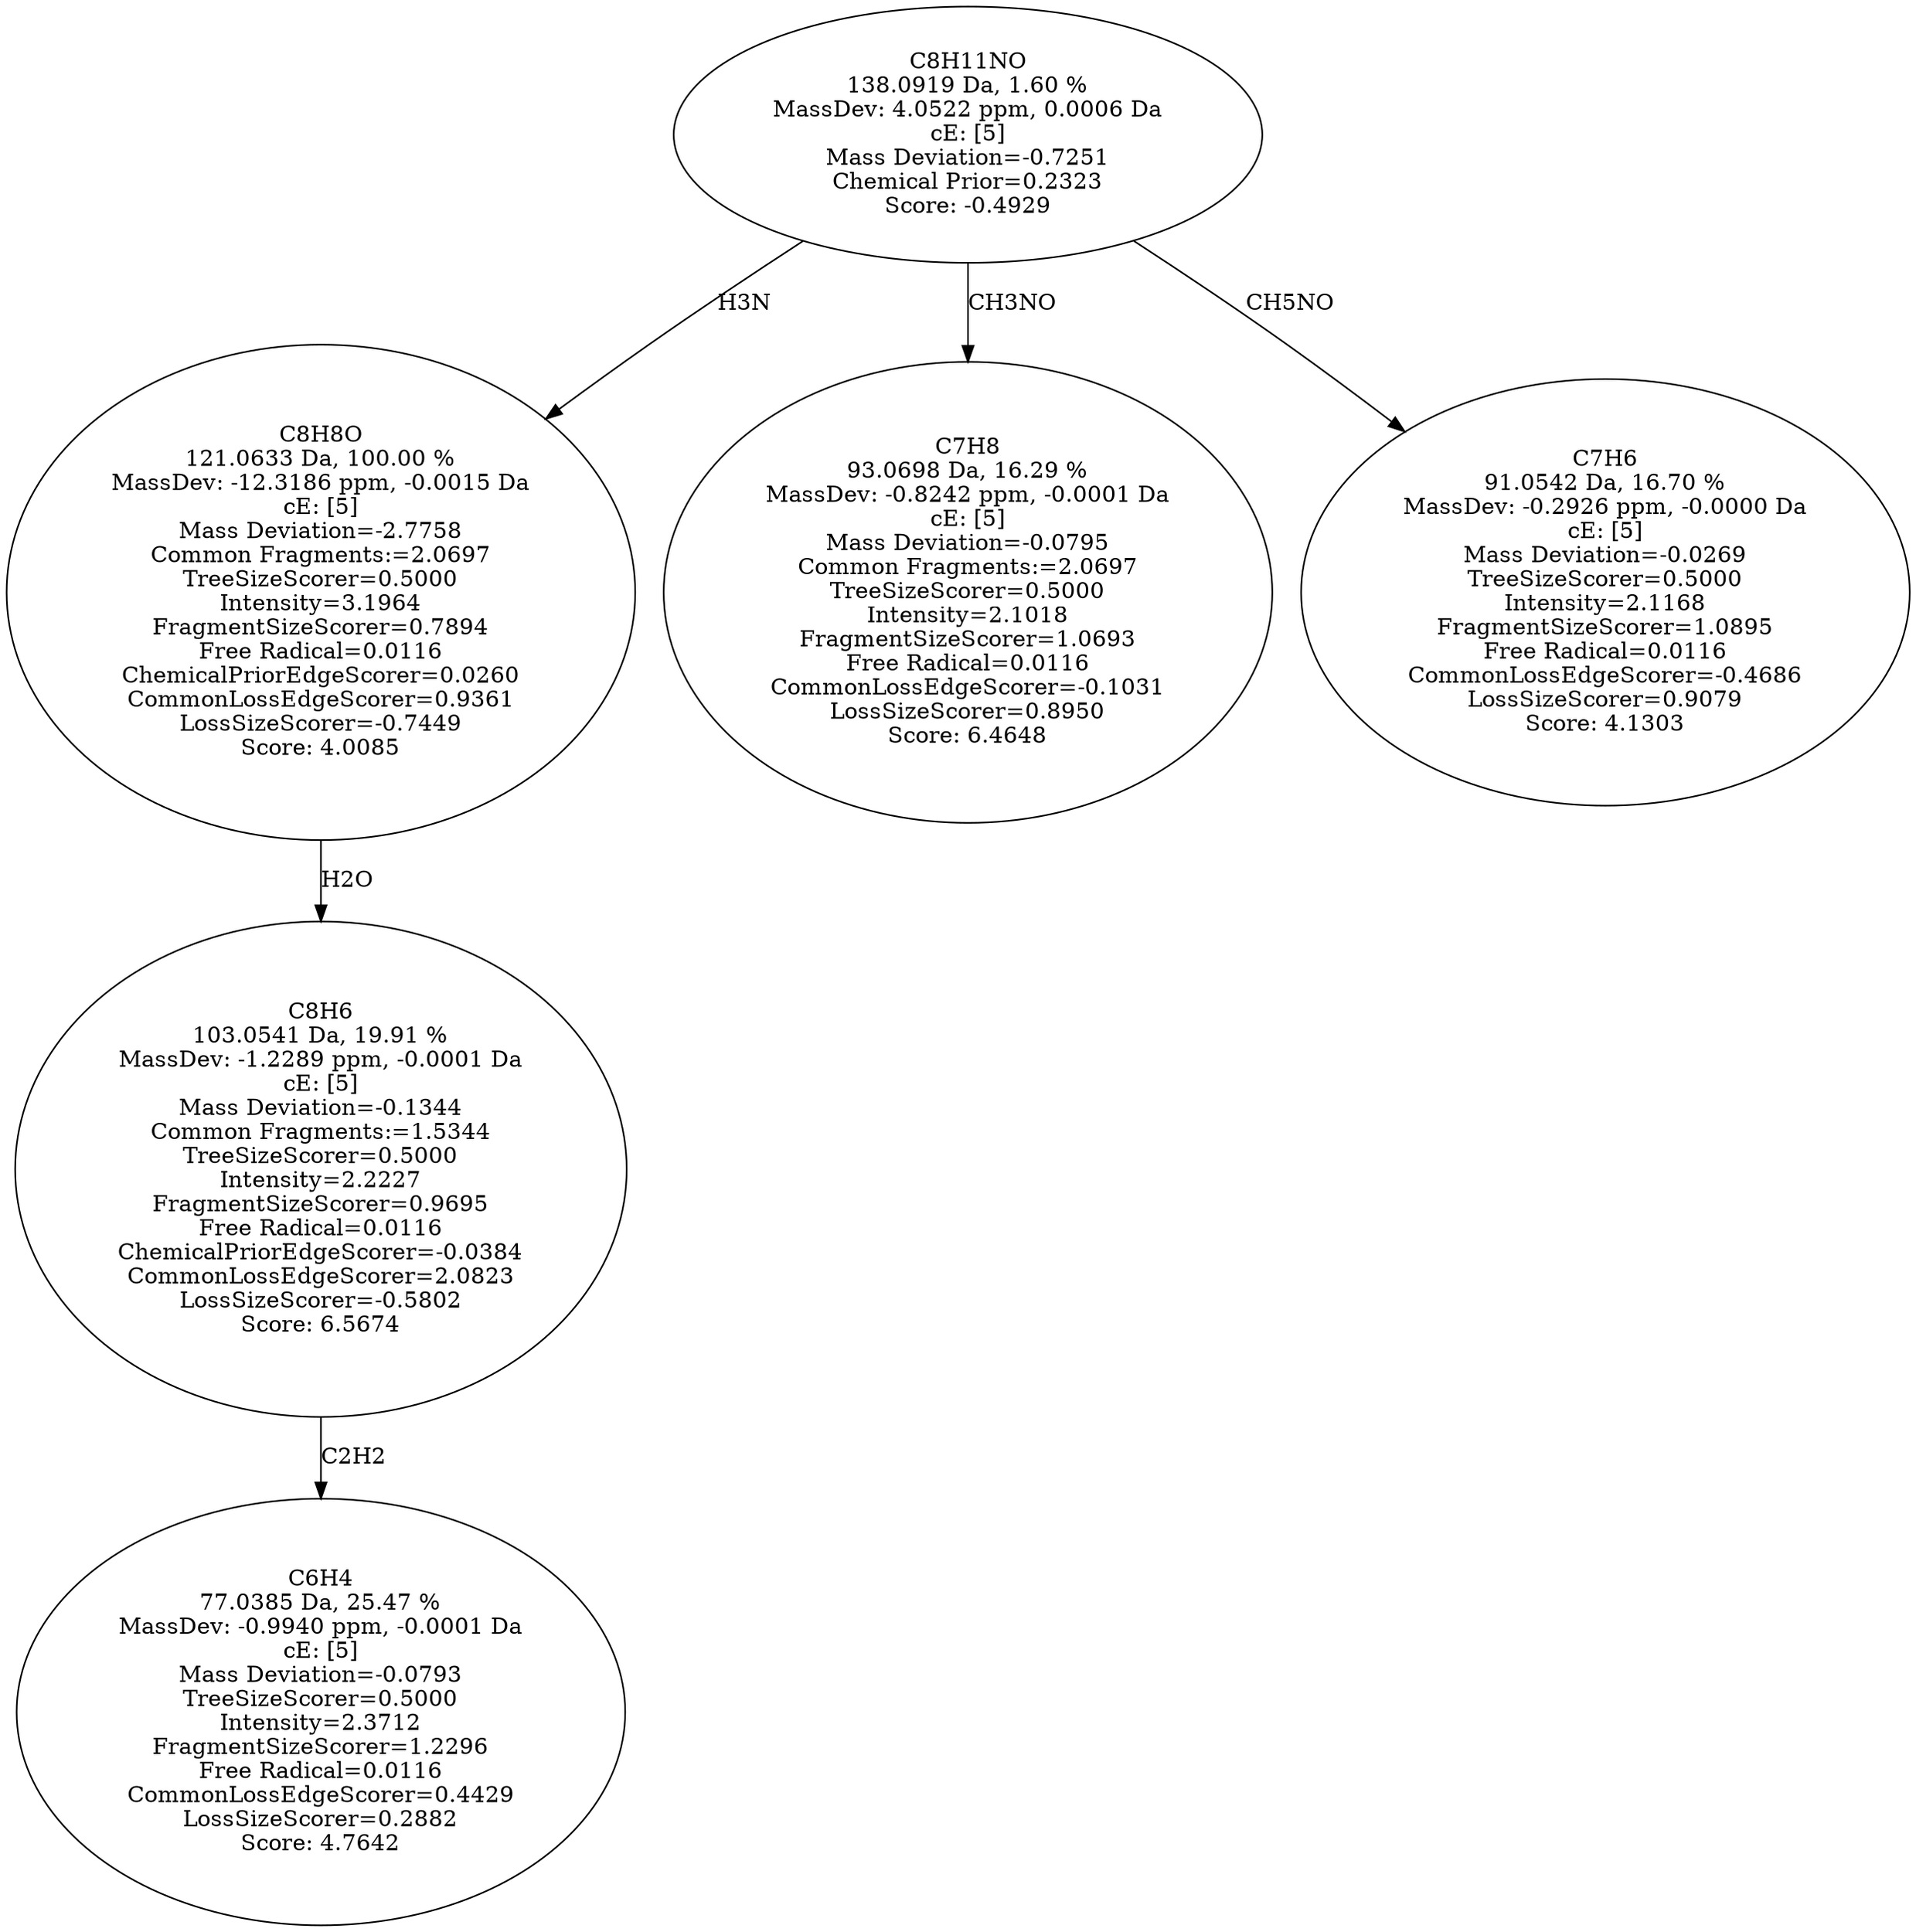 strict digraph {
v1 [label="C6H4\n77.0385 Da, 25.47 %\nMassDev: -0.9940 ppm, -0.0001 Da\ncE: [5]\nMass Deviation=-0.0793\nTreeSizeScorer=0.5000\nIntensity=2.3712\nFragmentSizeScorer=1.2296\nFree Radical=0.0116\nCommonLossEdgeScorer=0.4429\nLossSizeScorer=0.2882\nScore: 4.7642"];
v2 [label="C8H6\n103.0541 Da, 19.91 %\nMassDev: -1.2289 ppm, -0.0001 Da\ncE: [5]\nMass Deviation=-0.1344\nCommon Fragments:=1.5344\nTreeSizeScorer=0.5000\nIntensity=2.2227\nFragmentSizeScorer=0.9695\nFree Radical=0.0116\nChemicalPriorEdgeScorer=-0.0384\nCommonLossEdgeScorer=2.0823\nLossSizeScorer=-0.5802\nScore: 6.5674"];
v3 [label="C8H8O\n121.0633 Da, 100.00 %\nMassDev: -12.3186 ppm, -0.0015 Da\ncE: [5]\nMass Deviation=-2.7758\nCommon Fragments:=2.0697\nTreeSizeScorer=0.5000\nIntensity=3.1964\nFragmentSizeScorer=0.7894\nFree Radical=0.0116\nChemicalPriorEdgeScorer=0.0260\nCommonLossEdgeScorer=0.9361\nLossSizeScorer=-0.7449\nScore: 4.0085"];
v4 [label="C7H8\n93.0698 Da, 16.29 %\nMassDev: -0.8242 ppm, -0.0001 Da\ncE: [5]\nMass Deviation=-0.0795\nCommon Fragments:=2.0697\nTreeSizeScorer=0.5000\nIntensity=2.1018\nFragmentSizeScorer=1.0693\nFree Radical=0.0116\nCommonLossEdgeScorer=-0.1031\nLossSizeScorer=0.8950\nScore: 6.4648"];
v5 [label="C7H6\n91.0542 Da, 16.70 %\nMassDev: -0.2926 ppm, -0.0000 Da\ncE: [5]\nMass Deviation=-0.0269\nTreeSizeScorer=0.5000\nIntensity=2.1168\nFragmentSizeScorer=1.0895\nFree Radical=0.0116\nCommonLossEdgeScorer=-0.4686\nLossSizeScorer=0.9079\nScore: 4.1303"];
v6 [label="C8H11NO\n138.0919 Da, 1.60 %\nMassDev: 4.0522 ppm, 0.0006 Da\ncE: [5]\nMass Deviation=-0.7251\nChemical Prior=0.2323\nScore: -0.4929"];
v2 -> v1 [label="C2H2"];
v3 -> v2 [label="H2O"];
v6 -> v3 [label="H3N"];
v6 -> v4 [label="CH3NO"];
v6 -> v5 [label="CH5NO"];
}